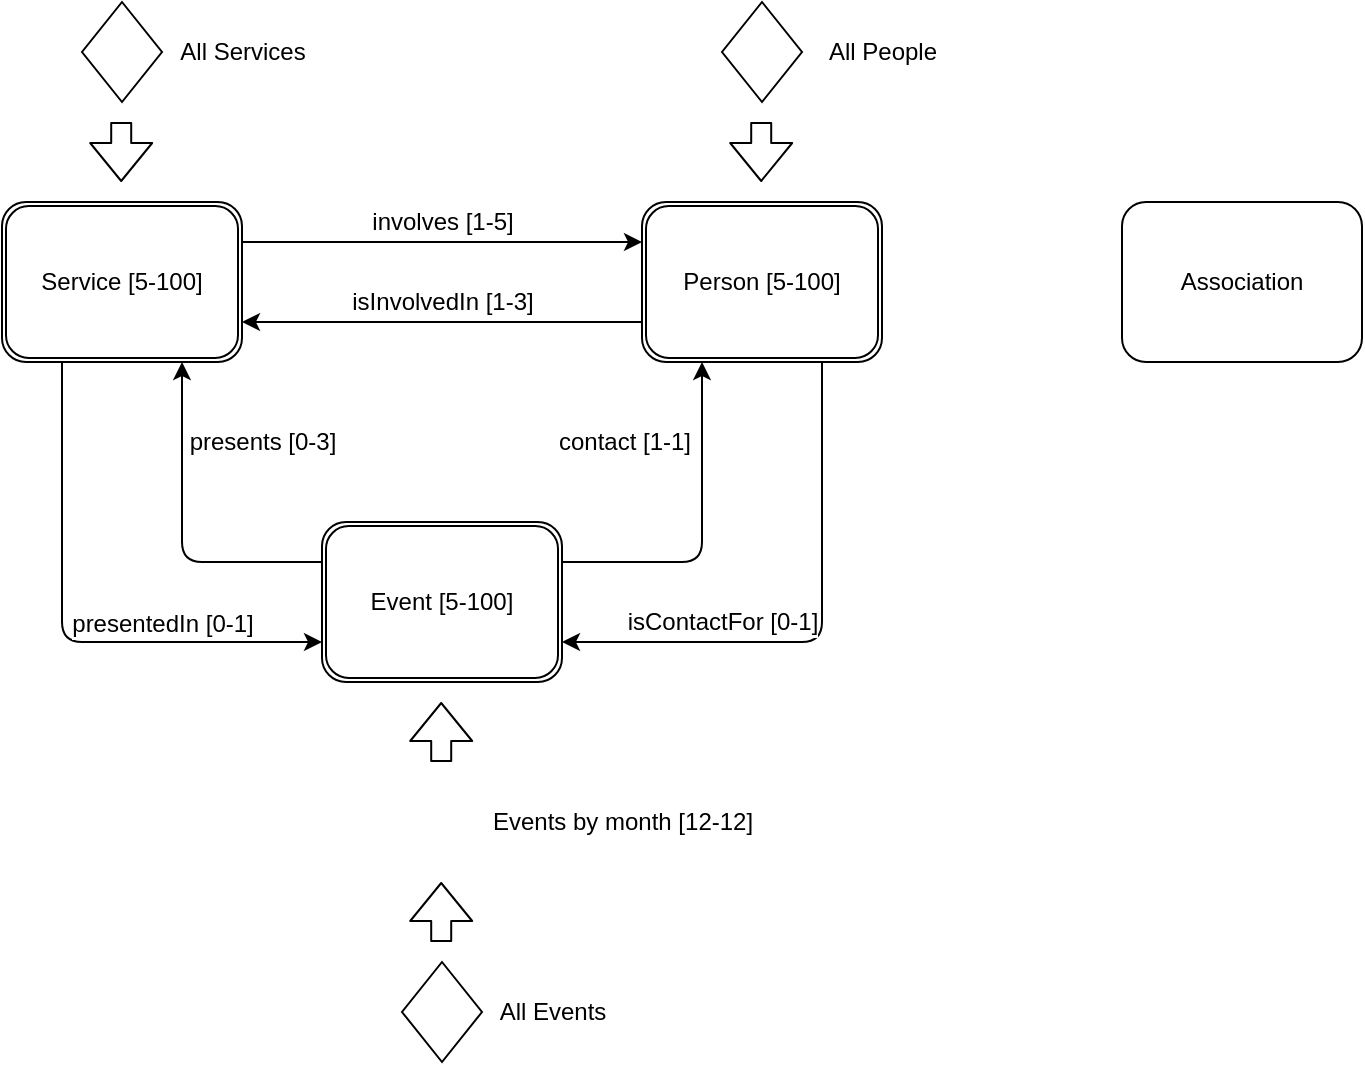 <mxfile version="12.9.10" type="github">
  <diagram id="02oqcfpk3BLxGNDMRyXa" name="Page-1">
    <mxGraphModel dx="2518" dy="1474" grid="1" gridSize="10" guides="1" tooltips="1" connect="1" arrows="1" fold="1" page="1" pageScale="1" pageWidth="827" pageHeight="1169" math="0" shadow="0">
      <root>
        <mxCell id="0" />
        <mxCell id="1" parent="0" />
        <mxCell id="QOGCJ_LkCqJadUe-3F2g-10" style="rounded=1;orthogonalLoop=1;jettySize=auto;html=1;exitX=0.25;exitY=1;exitDx=0;exitDy=0;entryX=0;entryY=0.75;entryDx=0;entryDy=0;edgeStyle=orthogonalEdgeStyle;" parent="1" source="QOGCJ_LkCqJadUe-3F2g-6" target="QOGCJ_LkCqJadUe-3F2g-8" edge="1">
          <mxGeometry relative="1" as="geometry" />
        </mxCell>
        <mxCell id="QOGCJ_LkCqJadUe-3F2g-19" value="presentedIn [0-1]" style="text;html=1;align=center;verticalAlign=middle;resizable=0;points=[];labelBackgroundColor=#ffffff;" parent="QOGCJ_LkCqJadUe-3F2g-10" vertex="1" connectable="0">
          <mxGeometry x="-0.187" y="-1" relative="1" as="geometry">
            <mxPoint x="50.97" y="20.4" as="offset" />
          </mxGeometry>
        </mxCell>
        <mxCell id="QOGCJ_LkCqJadUe-3F2g-14" style="edgeStyle=orthogonalEdgeStyle;rounded=1;orthogonalLoop=1;jettySize=auto;html=1;exitX=1;exitY=0.25;exitDx=0;exitDy=0;entryX=0;entryY=0.25;entryDx=0;entryDy=0;" parent="1" source="QOGCJ_LkCqJadUe-3F2g-6" target="QOGCJ_LkCqJadUe-3F2g-7" edge="1">
          <mxGeometry relative="1" as="geometry" />
        </mxCell>
        <mxCell id="QOGCJ_LkCqJadUe-3F2g-16" value="involves [1-5]" style="text;html=1;align=center;verticalAlign=middle;resizable=0;points=[];labelBackgroundColor=#ffffff;" parent="QOGCJ_LkCqJadUe-3F2g-14" vertex="1" connectable="0">
          <mxGeometry x="0.023" y="-1" relative="1" as="geometry">
            <mxPoint x="-2.4" y="-11" as="offset" />
          </mxGeometry>
        </mxCell>
        <mxCell id="QOGCJ_LkCqJadUe-3F2g-6" value="Service [5-100]" style="shape=ext;double=1;rounded=1;whiteSpace=wrap;html=1;" parent="1" vertex="1">
          <mxGeometry x="80" y="120" width="120" height="80" as="geometry" />
        </mxCell>
        <mxCell id="QOGCJ_LkCqJadUe-3F2g-13" style="edgeStyle=orthogonalEdgeStyle;rounded=1;orthogonalLoop=1;jettySize=auto;html=1;exitX=0.75;exitY=1;exitDx=0;exitDy=0;entryX=1;entryY=0.75;entryDx=0;entryDy=0;" parent="1" source="QOGCJ_LkCqJadUe-3F2g-7" target="QOGCJ_LkCqJadUe-3F2g-8" edge="1">
          <mxGeometry relative="1" as="geometry" />
        </mxCell>
        <mxCell id="QOGCJ_LkCqJadUe-3F2g-21" value="isContactFor [0-1]" style="text;html=1;align=center;verticalAlign=middle;resizable=0;points=[];labelBackgroundColor=#ffffff;" parent="QOGCJ_LkCqJadUe-3F2g-13" vertex="1" connectable="0">
          <mxGeometry x="0.052" y="-39" relative="1" as="geometry">
            <mxPoint x="-48" y="29" as="offset" />
          </mxGeometry>
        </mxCell>
        <mxCell id="QOGCJ_LkCqJadUe-3F2g-15" style="edgeStyle=orthogonalEdgeStyle;rounded=1;orthogonalLoop=1;jettySize=auto;html=1;exitX=0;exitY=0.75;exitDx=0;exitDy=0;entryX=1;entryY=0.75;entryDx=0;entryDy=0;" parent="1" source="QOGCJ_LkCqJadUe-3F2g-7" target="QOGCJ_LkCqJadUe-3F2g-6" edge="1">
          <mxGeometry relative="1" as="geometry" />
        </mxCell>
        <mxCell id="QOGCJ_LkCqJadUe-3F2g-18" value="isInvolvedIn [1-3]" style="text;html=1;align=center;verticalAlign=middle;resizable=0;points=[];labelBackgroundColor=#ffffff;" parent="QOGCJ_LkCqJadUe-3F2g-15" vertex="1" connectable="0">
          <mxGeometry x="0.15" relative="1" as="geometry">
            <mxPoint x="15.2" y="-10" as="offset" />
          </mxGeometry>
        </mxCell>
        <mxCell id="QOGCJ_LkCqJadUe-3F2g-7" value="Person [5-100]" style="shape=ext;double=1;rounded=1;whiteSpace=wrap;html=1;" parent="1" vertex="1">
          <mxGeometry x="400" y="120" width="120" height="80" as="geometry" />
        </mxCell>
        <mxCell id="QOGCJ_LkCqJadUe-3F2g-11" style="edgeStyle=orthogonalEdgeStyle;rounded=1;orthogonalLoop=1;jettySize=auto;html=1;exitX=0;exitY=0.25;exitDx=0;exitDy=0;entryX=0.75;entryY=1;entryDx=0;entryDy=0;" parent="1" source="QOGCJ_LkCqJadUe-3F2g-8" target="QOGCJ_LkCqJadUe-3F2g-6" edge="1">
          <mxGeometry relative="1" as="geometry" />
        </mxCell>
        <mxCell id="QOGCJ_LkCqJadUe-3F2g-20" value="presents [0-3]" style="text;html=1;align=center;verticalAlign=middle;resizable=0;points=[];labelBackgroundColor=#ffffff;" parent="QOGCJ_LkCqJadUe-3F2g-11" vertex="1" connectable="0">
          <mxGeometry x="0.404" y="-3" relative="1" as="geometry">
            <mxPoint x="36.98" y="-10.76" as="offset" />
          </mxGeometry>
        </mxCell>
        <mxCell id="QOGCJ_LkCqJadUe-3F2g-12" style="edgeStyle=orthogonalEdgeStyle;rounded=1;orthogonalLoop=1;jettySize=auto;html=1;exitX=1;exitY=0.25;exitDx=0;exitDy=0;entryX=0.25;entryY=1;entryDx=0;entryDy=0;" parent="1" source="QOGCJ_LkCqJadUe-3F2g-8" target="QOGCJ_LkCqJadUe-3F2g-7" edge="1">
          <mxGeometry relative="1" as="geometry">
            <mxPoint x="420" y="290" as="targetPoint" />
          </mxGeometry>
        </mxCell>
        <mxCell id="QOGCJ_LkCqJadUe-3F2g-22" value="contact [1-1]" style="text;html=1;align=center;verticalAlign=middle;resizable=0;points=[];labelBackgroundColor=#ffffff;" parent="QOGCJ_LkCqJadUe-3F2g-12" vertex="1" connectable="0">
          <mxGeometry x="-0.507" y="2" relative="1" as="geometry">
            <mxPoint x="-11.6" y="-58" as="offset" />
          </mxGeometry>
        </mxCell>
        <mxCell id="QOGCJ_LkCqJadUe-3F2g-8" value="Event [5-100]" style="shape=ext;double=1;rounded=1;whiteSpace=wrap;html=1;" parent="1" vertex="1">
          <mxGeometry x="240" y="280" width="120" height="80" as="geometry" />
        </mxCell>
        <mxCell id="QOGCJ_LkCqJadUe-3F2g-9" value="Association" style="rounded=1;whiteSpace=wrap;html=1;" parent="1" vertex="1">
          <mxGeometry x="640" y="120" width="120" height="80" as="geometry" />
        </mxCell>
        <mxCell id="QOGCJ_LkCqJadUe-3F2g-26" value="" style="shape=image;html=1;verticalAlign=top;verticalLabelPosition=bottom;labelBackgroundColor=#ffffff;imageAspect=0;aspect=fixed;image=https://cdn1.iconfinder.com/data/icons/shapes-101/300/Diamond-128.png" parent="1" vertex="1">
          <mxGeometry x="280" y="410" width="40" height="40" as="geometry" />
        </mxCell>
        <mxCell id="QOGCJ_LkCqJadUe-3F2g-27" value="" style="rhombus;whiteSpace=wrap;html=1;" parent="1" vertex="1">
          <mxGeometry x="120" y="20" width="40" height="50" as="geometry" />
        </mxCell>
        <mxCell id="QOGCJ_LkCqJadUe-3F2g-28" value="" style="shape=flexArrow;endArrow=classic;html=1;" parent="1" edge="1">
          <mxGeometry width="50" height="50" relative="1" as="geometry">
            <mxPoint x="139.6" y="80" as="sourcePoint" />
            <mxPoint x="139.6" y="110" as="targetPoint" />
          </mxGeometry>
        </mxCell>
        <mxCell id="QOGCJ_LkCqJadUe-3F2g-29" value="All Services" style="text;html=1;align=center;verticalAlign=middle;resizable=0;points=[];autosize=1;" parent="1" vertex="1">
          <mxGeometry x="160" y="35" width="80" height="20" as="geometry" />
        </mxCell>
        <mxCell id="QOGCJ_LkCqJadUe-3F2g-30" value="" style="rhombus;whiteSpace=wrap;html=1;" parent="1" vertex="1">
          <mxGeometry x="440" y="20" width="40" height="50" as="geometry" />
        </mxCell>
        <mxCell id="QOGCJ_LkCqJadUe-3F2g-31" value="" style="shape=flexArrow;endArrow=classic;html=1;" parent="1" edge="1">
          <mxGeometry width="50" height="50" relative="1" as="geometry">
            <mxPoint x="459.6" y="80" as="sourcePoint" />
            <mxPoint x="459.6" y="110" as="targetPoint" />
          </mxGeometry>
        </mxCell>
        <mxCell id="QOGCJ_LkCqJadUe-3F2g-32" value="All People" style="text;html=1;align=center;verticalAlign=middle;resizable=0;points=[];autosize=1;" parent="1" vertex="1">
          <mxGeometry x="485" y="35" width="70" height="20" as="geometry" />
        </mxCell>
        <mxCell id="QOGCJ_LkCqJadUe-3F2g-33" value="" style="shape=flexArrow;endArrow=classic;html=1;" parent="1" edge="1">
          <mxGeometry width="50" height="50" relative="1" as="geometry">
            <mxPoint x="299.6" y="400" as="sourcePoint" />
            <mxPoint x="299.6" y="370" as="targetPoint" />
          </mxGeometry>
        </mxCell>
        <mxCell id="QOGCJ_LkCqJadUe-3F2g-34" value="Events by month [12-12]" style="text;html=1;align=center;verticalAlign=middle;resizable=0;points=[];autosize=1;" parent="1" vertex="1">
          <mxGeometry x="320" y="420" width="140" height="20" as="geometry" />
        </mxCell>
        <mxCell id="QOGCJ_LkCqJadUe-3F2g-35" value="" style="rhombus;whiteSpace=wrap;html=1;" parent="1" vertex="1">
          <mxGeometry x="280" y="500" width="40" height="50" as="geometry" />
        </mxCell>
        <mxCell id="QOGCJ_LkCqJadUe-3F2g-37" value="" style="shape=flexArrow;endArrow=classic;html=1;" parent="1" edge="1">
          <mxGeometry width="50" height="50" relative="1" as="geometry">
            <mxPoint x="299.6" y="490" as="sourcePoint" />
            <mxPoint x="299.6" y="460" as="targetPoint" />
          </mxGeometry>
        </mxCell>
        <mxCell id="QOGCJ_LkCqJadUe-3F2g-38" value="All Events" style="text;html=1;align=center;verticalAlign=middle;resizable=0;points=[];autosize=1;" parent="1" vertex="1">
          <mxGeometry x="320" y="515" width="70" height="20" as="geometry" />
        </mxCell>
      </root>
    </mxGraphModel>
  </diagram>
</mxfile>
